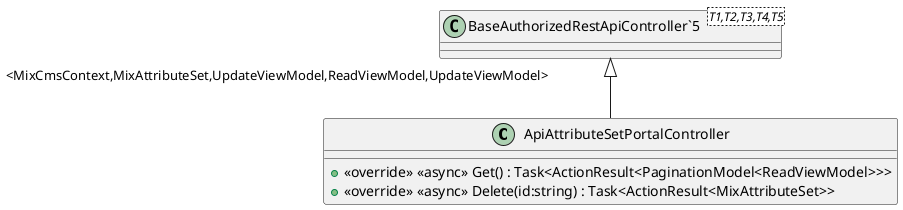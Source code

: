 @startuml
class ApiAttributeSetPortalController {
    + <<override>> <<async>> Get() : Task<ActionResult<PaginationModel<ReadViewModel>>>
    + <<override>> <<async>> Delete(id:string) : Task<ActionResult<MixAttributeSet>>
}
class "BaseAuthorizedRestApiController`5"<T1,T2,T3,T4,T5> {
}
"BaseAuthorizedRestApiController`5" "<MixCmsContext,MixAttributeSet,UpdateViewModel,ReadViewModel,UpdateViewModel>" <|-- ApiAttributeSetPortalController
@enduml
